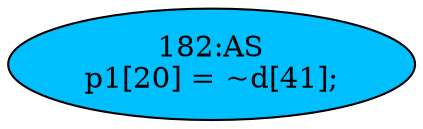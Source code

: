strict digraph "" {
	node [label="\N"];
	"182:AS"	 [ast="<pyverilog.vparser.ast.Assign object at 0x7f40783b4d10>",
		def_var="['p1']",
		fillcolor=deepskyblue,
		label="182:AS
p1[20] = ~d[41];",
		statements="[]",
		style=filled,
		typ=Assign,
		use_var="['d']"];
}
